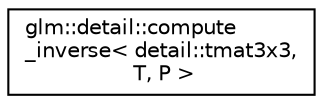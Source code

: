 digraph "Graphical Class Hierarchy"
{
  edge [fontname="Helvetica",fontsize="10",labelfontname="Helvetica",labelfontsize="10"];
  node [fontname="Helvetica",fontsize="10",shape=record];
  rankdir="LR";
  Node0 [label="glm::detail::compute\l_inverse\< detail::tmat3x3,\l T, P \>",height=0.2,width=0.4,color="black", fillcolor="white", style="filled",URL="$structglm_1_1detail_1_1compute__inverse_3_01detail_1_1tmat3x3_00_01_t_00_01_p_01_4.html"];
}
